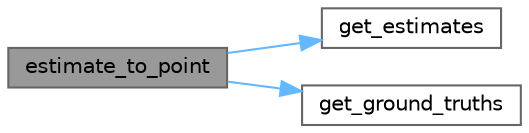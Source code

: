 digraph "estimate_to_point"
{
 // LATEX_PDF_SIZE
  bgcolor="transparent";
  edge [fontname=Helvetica,fontsize=10,labelfontname=Helvetica,labelfontsize=10];
  node [fontname=Helvetica,fontsize=10,shape=box,height=0.2,width=0.4];
  rankdir="LR";
  Node1 [id="Node000001",label="estimate_to_point",height=0.2,width=0.4,color="gray40", fillcolor="grey60", style="filled", fontcolor="black",tooltip=" "];
  Node1 -> Node2 [id="edge1_Node000001_Node000002",color="steelblue1",style="solid",tooltip=" "];
  Node2 [id="Node000002",label="get_estimates",height=0.2,width=0.4,color="grey40", fillcolor="white", style="filled",URL="$a00154.html#a8f5619c019f49f35f2c470e7c40af013",tooltip=" "];
  Node1 -> Node3 [id="edge2_Node000001_Node000003",color="steelblue1",style="solid",tooltip=" "];
  Node3 [id="Node000003",label="get_ground_truths",height=0.2,width=0.4,color="grey40", fillcolor="white", style="filled",URL="$a00154.html#aa0d2040d32ada937d1c5290044985240",tooltip=" "];
}

